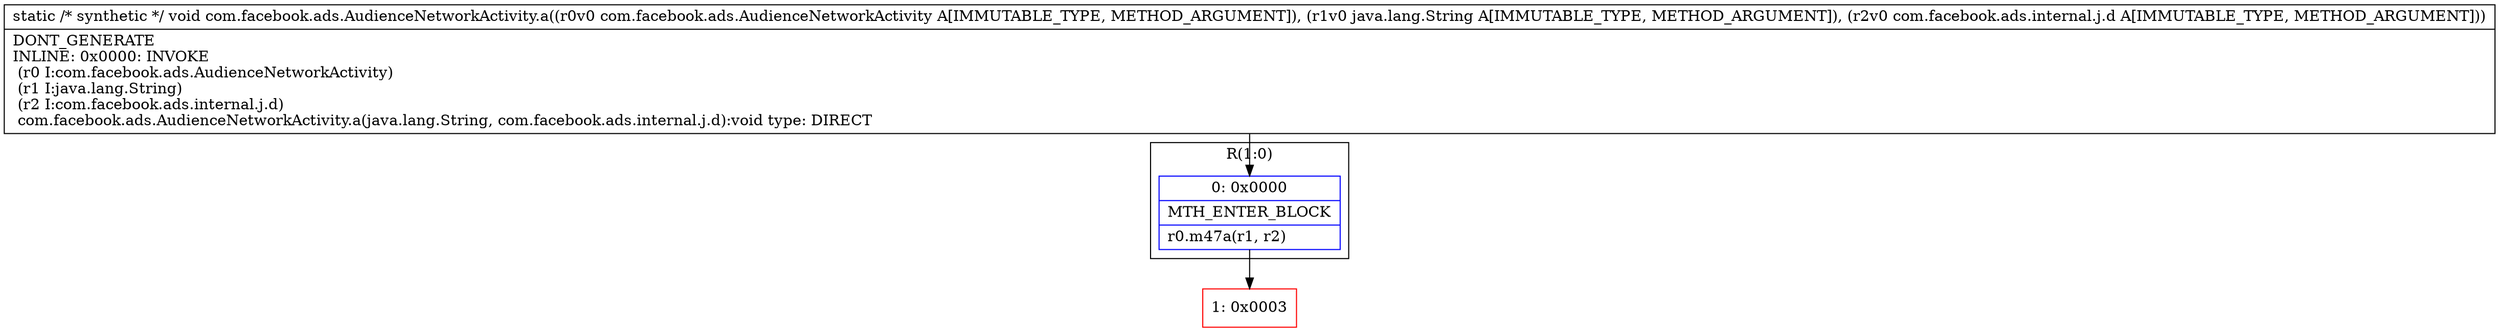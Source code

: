 digraph "CFG forcom.facebook.ads.AudienceNetworkActivity.a(Lcom\/facebook\/ads\/AudienceNetworkActivity;Ljava\/lang\/String;Lcom\/facebook\/ads\/internal\/j\/d;)V" {
subgraph cluster_Region_1715389473 {
label = "R(1:0)";
node [shape=record,color=blue];
Node_0 [shape=record,label="{0\:\ 0x0000|MTH_ENTER_BLOCK\l|r0.m47a(r1, r2)\l}"];
}
Node_1 [shape=record,color=red,label="{1\:\ 0x0003}"];
MethodNode[shape=record,label="{static \/* synthetic *\/ void com.facebook.ads.AudienceNetworkActivity.a((r0v0 com.facebook.ads.AudienceNetworkActivity A[IMMUTABLE_TYPE, METHOD_ARGUMENT]), (r1v0 java.lang.String A[IMMUTABLE_TYPE, METHOD_ARGUMENT]), (r2v0 com.facebook.ads.internal.j.d A[IMMUTABLE_TYPE, METHOD_ARGUMENT]))  | DONT_GENERATE\lINLINE: 0x0000: INVOKE  \l  (r0 I:com.facebook.ads.AudienceNetworkActivity)\l  (r1 I:java.lang.String)\l  (r2 I:com.facebook.ads.internal.j.d)\l com.facebook.ads.AudienceNetworkActivity.a(java.lang.String, com.facebook.ads.internal.j.d):void type: DIRECT\l}"];
MethodNode -> Node_0;
Node_0 -> Node_1;
}

